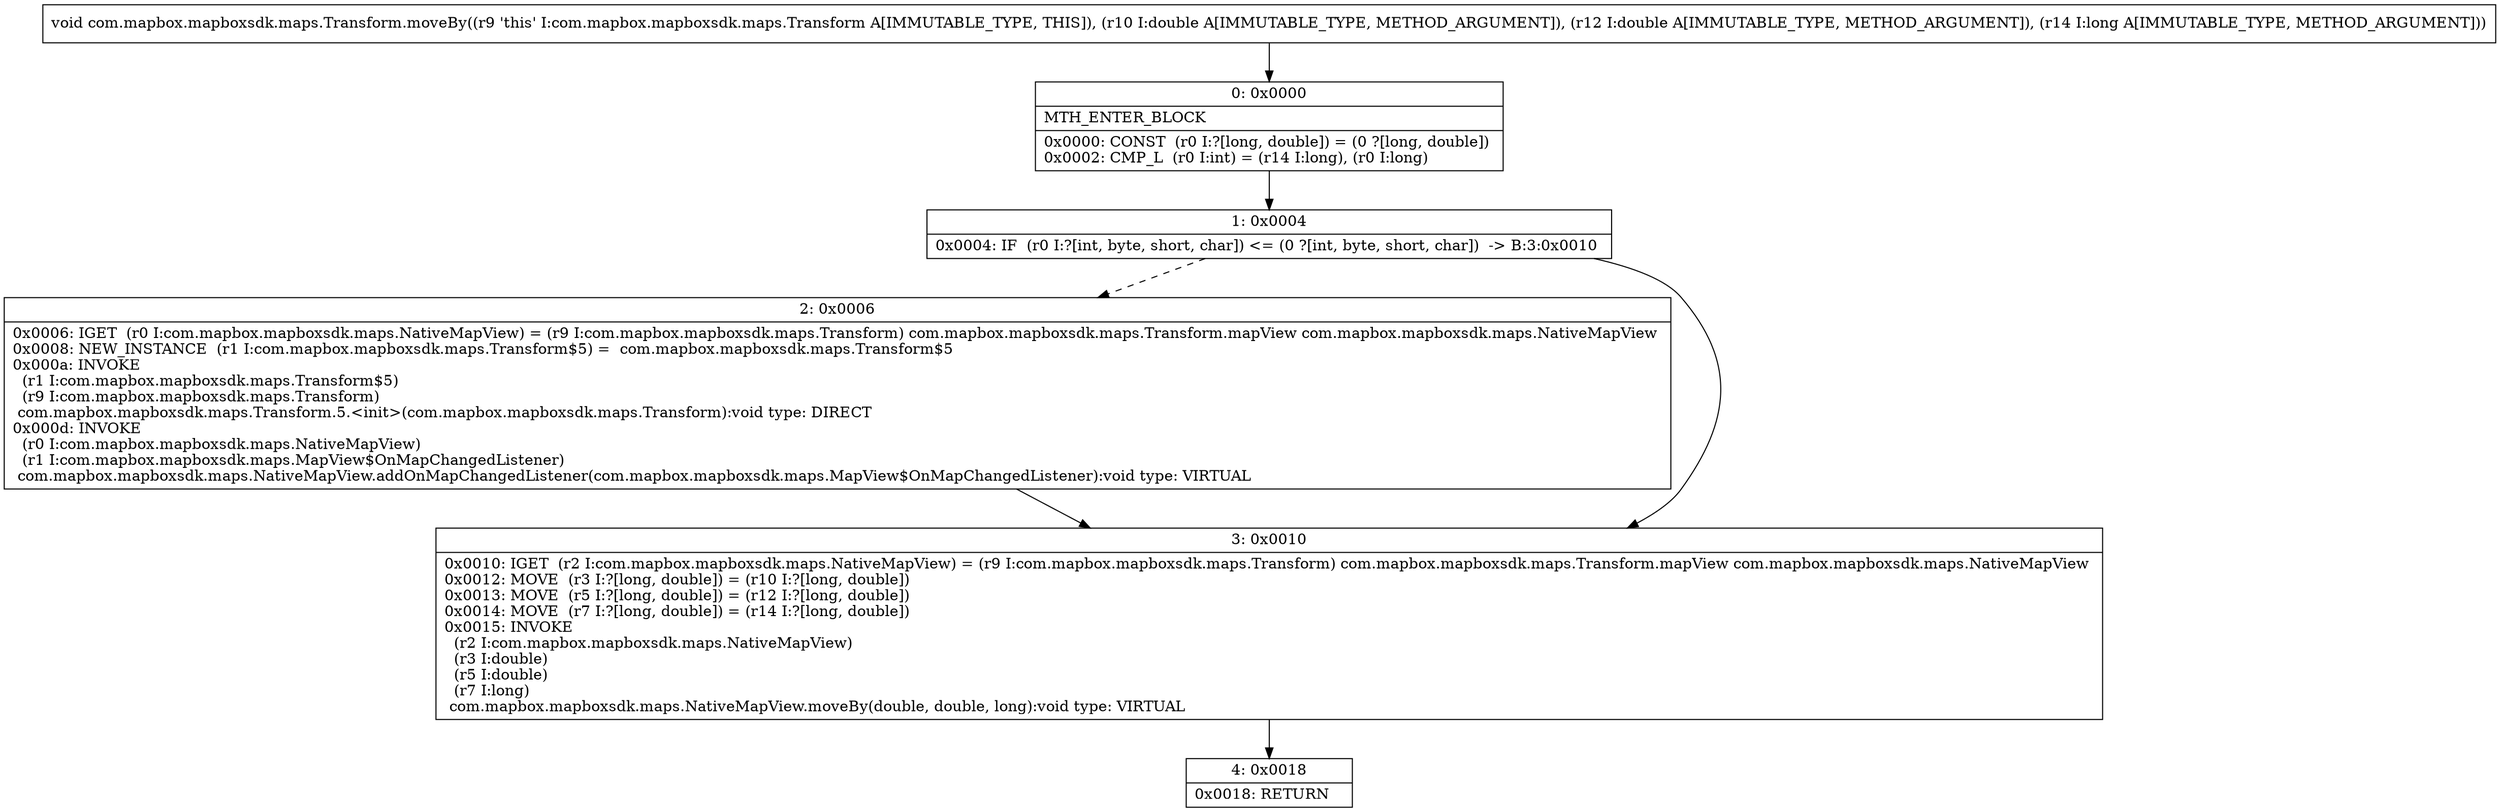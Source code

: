 digraph "CFG forcom.mapbox.mapboxsdk.maps.Transform.moveBy(DDJ)V" {
Node_0 [shape=record,label="{0\:\ 0x0000|MTH_ENTER_BLOCK\l|0x0000: CONST  (r0 I:?[long, double]) = (0 ?[long, double]) \l0x0002: CMP_L  (r0 I:int) = (r14 I:long), (r0 I:long) \l}"];
Node_1 [shape=record,label="{1\:\ 0x0004|0x0004: IF  (r0 I:?[int, byte, short, char]) \<= (0 ?[int, byte, short, char])  \-\> B:3:0x0010 \l}"];
Node_2 [shape=record,label="{2\:\ 0x0006|0x0006: IGET  (r0 I:com.mapbox.mapboxsdk.maps.NativeMapView) = (r9 I:com.mapbox.mapboxsdk.maps.Transform) com.mapbox.mapboxsdk.maps.Transform.mapView com.mapbox.mapboxsdk.maps.NativeMapView \l0x0008: NEW_INSTANCE  (r1 I:com.mapbox.mapboxsdk.maps.Transform$5) =  com.mapbox.mapboxsdk.maps.Transform$5 \l0x000a: INVOKE  \l  (r1 I:com.mapbox.mapboxsdk.maps.Transform$5)\l  (r9 I:com.mapbox.mapboxsdk.maps.Transform)\l com.mapbox.mapboxsdk.maps.Transform.5.\<init\>(com.mapbox.mapboxsdk.maps.Transform):void type: DIRECT \l0x000d: INVOKE  \l  (r0 I:com.mapbox.mapboxsdk.maps.NativeMapView)\l  (r1 I:com.mapbox.mapboxsdk.maps.MapView$OnMapChangedListener)\l com.mapbox.mapboxsdk.maps.NativeMapView.addOnMapChangedListener(com.mapbox.mapboxsdk.maps.MapView$OnMapChangedListener):void type: VIRTUAL \l}"];
Node_3 [shape=record,label="{3\:\ 0x0010|0x0010: IGET  (r2 I:com.mapbox.mapboxsdk.maps.NativeMapView) = (r9 I:com.mapbox.mapboxsdk.maps.Transform) com.mapbox.mapboxsdk.maps.Transform.mapView com.mapbox.mapboxsdk.maps.NativeMapView \l0x0012: MOVE  (r3 I:?[long, double]) = (r10 I:?[long, double]) \l0x0013: MOVE  (r5 I:?[long, double]) = (r12 I:?[long, double]) \l0x0014: MOVE  (r7 I:?[long, double]) = (r14 I:?[long, double]) \l0x0015: INVOKE  \l  (r2 I:com.mapbox.mapboxsdk.maps.NativeMapView)\l  (r3 I:double)\l  (r5 I:double)\l  (r7 I:long)\l com.mapbox.mapboxsdk.maps.NativeMapView.moveBy(double, double, long):void type: VIRTUAL \l}"];
Node_4 [shape=record,label="{4\:\ 0x0018|0x0018: RETURN   \l}"];
MethodNode[shape=record,label="{void com.mapbox.mapboxsdk.maps.Transform.moveBy((r9 'this' I:com.mapbox.mapboxsdk.maps.Transform A[IMMUTABLE_TYPE, THIS]), (r10 I:double A[IMMUTABLE_TYPE, METHOD_ARGUMENT]), (r12 I:double A[IMMUTABLE_TYPE, METHOD_ARGUMENT]), (r14 I:long A[IMMUTABLE_TYPE, METHOD_ARGUMENT])) }"];
MethodNode -> Node_0;
Node_0 -> Node_1;
Node_1 -> Node_2[style=dashed];
Node_1 -> Node_3;
Node_2 -> Node_3;
Node_3 -> Node_4;
}

